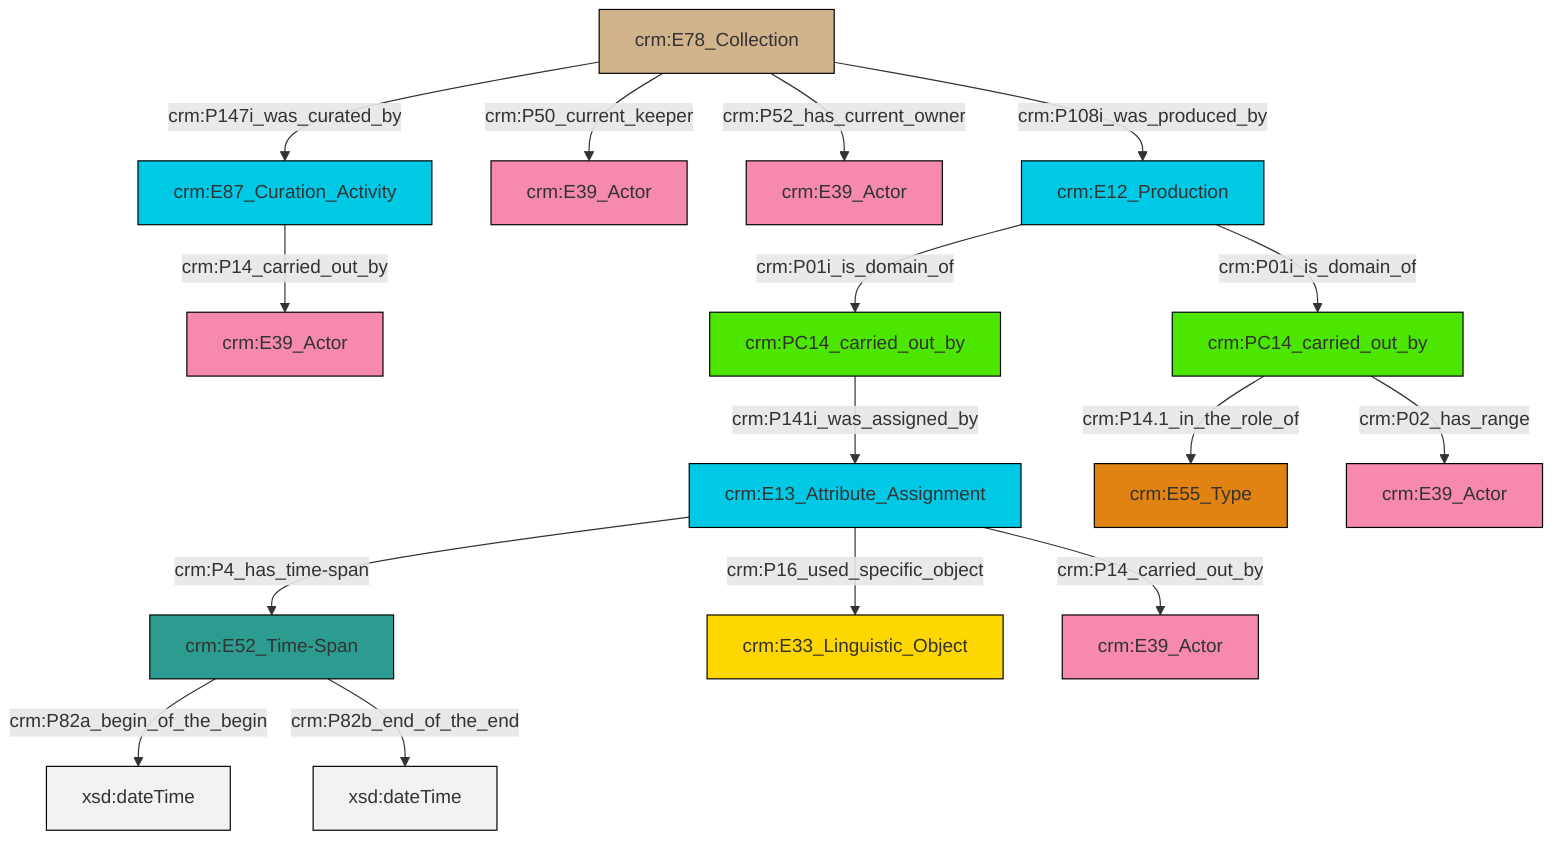graph TD
classDef Literal fill:#f2f2f2,stroke:#000000;
classDef CRM_Entity fill:#FFFFFF,stroke:#000000;
classDef Temporal_Entity fill:#00C9E6, stroke:#000000;
classDef Type fill:#E18312, stroke:#000000;
classDef Time-Span fill:#2C9C91, stroke:#000000;
classDef Appellation fill:#FFEB7F, stroke:#000000;
classDef Place fill:#008836, stroke:#000000;
classDef Persistent_Item fill:#B266B2, stroke:#000000;
classDef Conceptual_Object fill:#FFD700, stroke:#000000;
classDef Physical_Thing fill:#D2B48C, stroke:#000000;
classDef Actor fill:#f58aad, stroke:#000000;
classDef PC_Classes fill:#4ce600, stroke:#000000;
classDef Multi fill:#cccccc,stroke:#000000;

2["crm:E52_Time-Span"]:::Time-Span -->|crm:P82a_begin_of_the_begin| 3[xsd:dateTime]:::Literal
2["crm:E52_Time-Span"]:::Time-Span -->|crm:P82b_end_of_the_end| 4[xsd:dateTime]:::Literal
10["crm:E13_Attribute_Assignment"]:::Temporal_Entity -->|crm:P16_used_specific_object| 8["crm:E33_Linguistic_Object"]:::Conceptual_Object
11["crm:E78_Collection"]:::Physical_Thing -->|crm:P50_current_keeper| 12["crm:E39_Actor"]:::Actor
17["crm:PC14_carried_out_by"]:::PC_Classes -->|crm:P14.1_in_the_role_of| 18["crm:E55_Type"]:::Type
11["crm:E78_Collection"]:::Physical_Thing -->|crm:P108i_was_produced_by| 15["crm:E12_Production"]:::Temporal_Entity
10["crm:E13_Attribute_Assignment"]:::Temporal_Entity -->|crm:P4_has_time-span| 2["crm:E52_Time-Span"]:::Time-Span
11["crm:E78_Collection"]:::Physical_Thing -->|crm:P147i_was_curated_by| 6["crm:E87_Curation_Activity"]:::Temporal_Entity
21["crm:PC14_carried_out_by"]:::PC_Classes -->|crm:P141i_was_assigned_by| 10["crm:E13_Attribute_Assignment"]:::Temporal_Entity
17["crm:PC14_carried_out_by"]:::PC_Classes -->|crm:P02_has_range| 19["crm:E39_Actor"]:::Actor
11["crm:E78_Collection"]:::Physical_Thing -->|crm:P52_has_current_owner| 13["crm:E39_Actor"]:::Actor
15["crm:E12_Production"]:::Temporal_Entity -->|crm:P01i_is_domain_of| 17["crm:PC14_carried_out_by"]:::PC_Classes
15["crm:E12_Production"]:::Temporal_Entity -->|crm:P01i_is_domain_of| 21["crm:PC14_carried_out_by"]:::PC_Classes
6["crm:E87_Curation_Activity"]:::Temporal_Entity -->|crm:P14_carried_out_by| 0["crm:E39_Actor"]:::Actor
10["crm:E13_Attribute_Assignment"]:::Temporal_Entity -->|crm:P14_carried_out_by| 27["crm:E39_Actor"]:::Actor